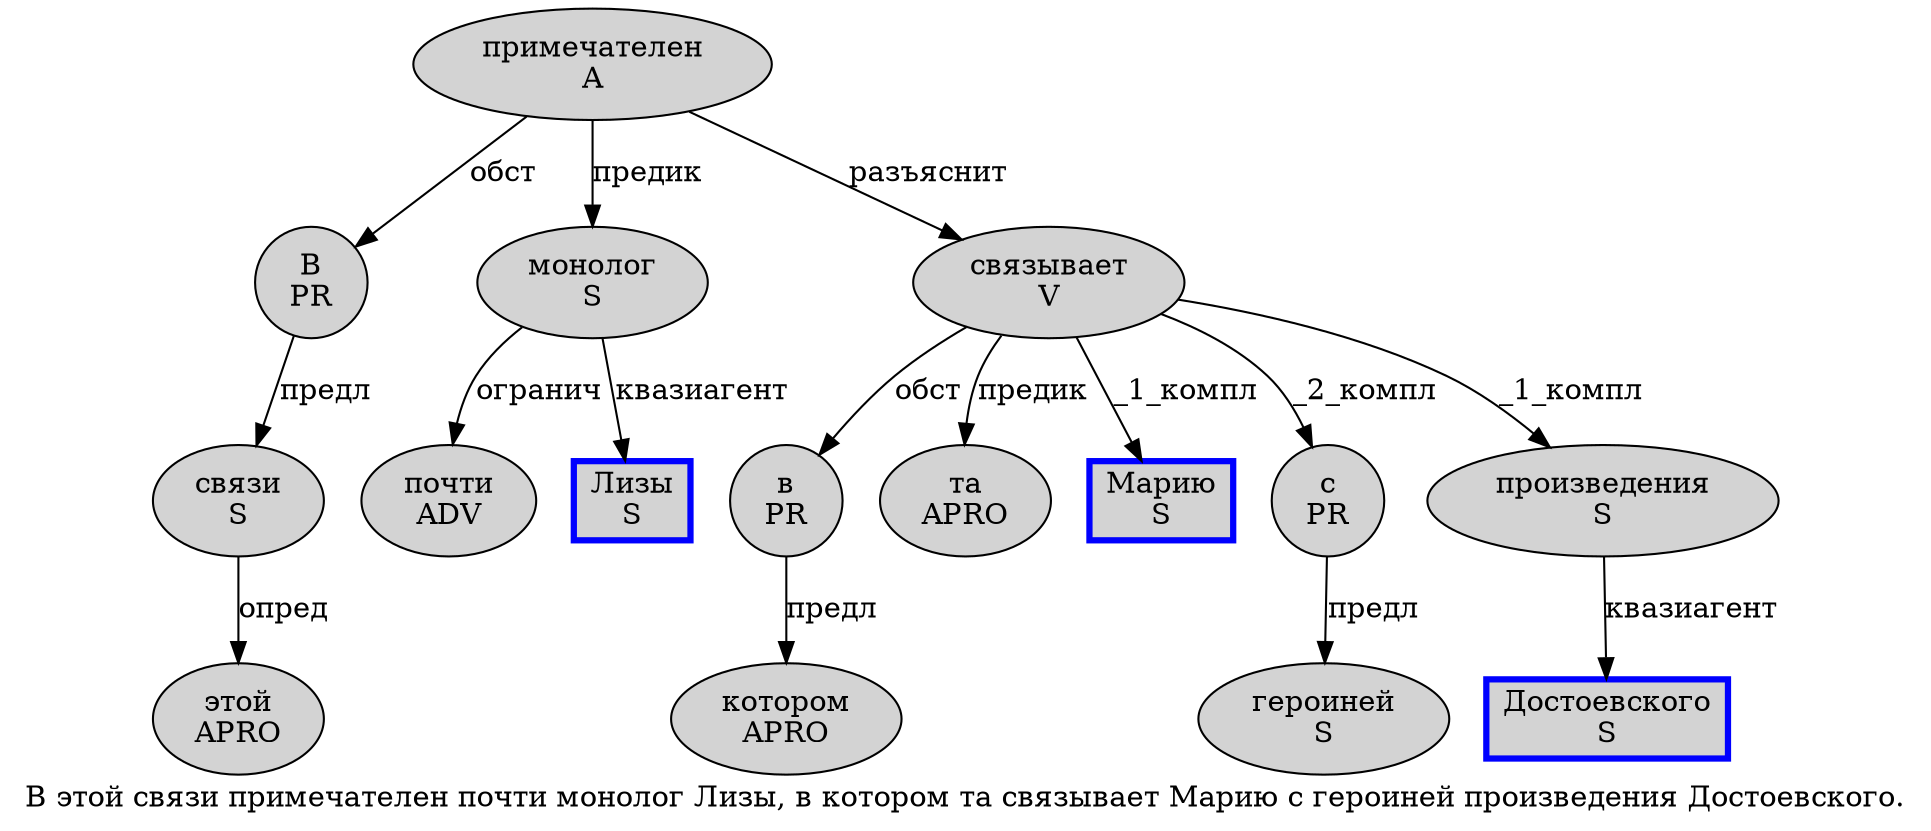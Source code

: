 digraph SENTENCE_2025 {
	graph [label="В этой связи примечателен почти монолог Лизы, в котором та связывает Марию с героиней произведения Достоевского."]
	node [style=filled]
		0 [label="В
PR" color="" fillcolor=lightgray penwidth=1 shape=ellipse]
		1 [label="этой
APRO" color="" fillcolor=lightgray penwidth=1 shape=ellipse]
		2 [label="связи
S" color="" fillcolor=lightgray penwidth=1 shape=ellipse]
		3 [label="примечателен
A" color="" fillcolor=lightgray penwidth=1 shape=ellipse]
		4 [label="почти
ADV" color="" fillcolor=lightgray penwidth=1 shape=ellipse]
		5 [label="монолог
S" color="" fillcolor=lightgray penwidth=1 shape=ellipse]
		6 [label="Лизы
S" color=blue fillcolor=lightgray penwidth=3 shape=box]
		8 [label="в
PR" color="" fillcolor=lightgray penwidth=1 shape=ellipse]
		9 [label="котором
APRO" color="" fillcolor=lightgray penwidth=1 shape=ellipse]
		10 [label="та
APRO" color="" fillcolor=lightgray penwidth=1 shape=ellipse]
		11 [label="связывает
V" color="" fillcolor=lightgray penwidth=1 shape=ellipse]
		12 [label="Марию
S" color=blue fillcolor=lightgray penwidth=3 shape=box]
		13 [label="с
PR" color="" fillcolor=lightgray penwidth=1 shape=ellipse]
		14 [label="героиней
S" color="" fillcolor=lightgray penwidth=1 shape=ellipse]
		15 [label="произведения
S" color="" fillcolor=lightgray penwidth=1 shape=ellipse]
		16 [label="Достоевского
S" color=blue fillcolor=lightgray penwidth=3 shape=box]
			15 -> 16 [label="квазиагент"]
			5 -> 4 [label="огранич"]
			5 -> 6 [label="квазиагент"]
			2 -> 1 [label="опред"]
			0 -> 2 [label="предл"]
			11 -> 8 [label="обст"]
			11 -> 10 [label="предик"]
			11 -> 12 [label="_1_компл"]
			11 -> 13 [label="_2_компл"]
			11 -> 15 [label="_1_компл"]
			3 -> 0 [label="обст"]
			3 -> 5 [label="предик"]
			3 -> 11 [label="разъяснит"]
			13 -> 14 [label="предл"]
			8 -> 9 [label="предл"]
}